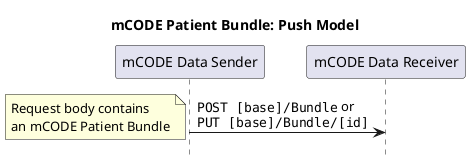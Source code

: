 @startuml
skinparam defaultFontName Arial

title mCODE Patient Bundle: Push Model
hide footbox
participant "mCODE Data Sender" as Sender
participant "mCODE Data Receiver" as Receiver

"Sender" -> "Receiver" : ""POST [base]/Bundle"" or\n""PUT [base]/Bundle/[id]""
note left
Request body contains
an mCODE Patient Bundle
end note

@enduml
